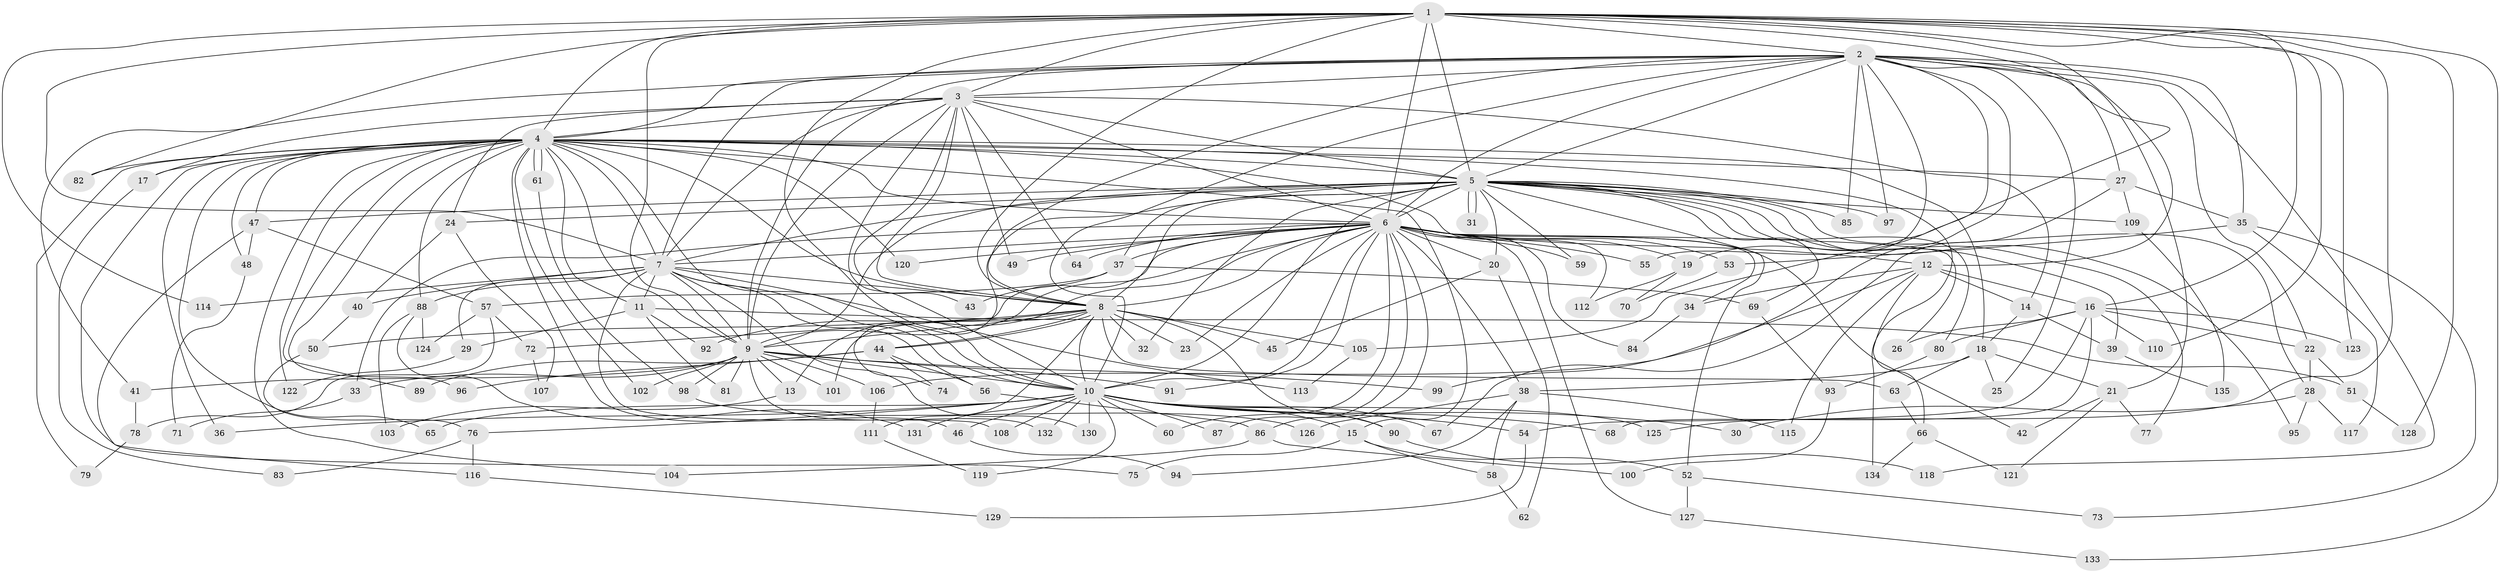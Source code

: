 // coarse degree distribution, {16: 0.024691358024691357, 27: 0.024691358024691357, 28: 0.012345679012345678, 12: 0.012345679012345678, 20: 0.024691358024691357, 18: 0.012345679012345678, 6: 0.06172839506172839, 8: 0.012345679012345678, 3: 0.2222222222222222, 4: 0.09876543209876543, 5: 0.07407407407407407, 9: 0.012345679012345678, 2: 0.3950617283950617, 1: 0.012345679012345678}
// Generated by graph-tools (version 1.1) at 2025/17/03/04/25 18:17:52]
// undirected, 135 vertices, 295 edges
graph export_dot {
graph [start="1"]
  node [color=gray90,style=filled];
  1;
  2;
  3;
  4;
  5;
  6;
  7;
  8;
  9;
  10;
  11;
  12;
  13;
  14;
  15;
  16;
  17;
  18;
  19;
  20;
  21;
  22;
  23;
  24;
  25;
  26;
  27;
  28;
  29;
  30;
  31;
  32;
  33;
  34;
  35;
  36;
  37;
  38;
  39;
  40;
  41;
  42;
  43;
  44;
  45;
  46;
  47;
  48;
  49;
  50;
  51;
  52;
  53;
  54;
  55;
  56;
  57;
  58;
  59;
  60;
  61;
  62;
  63;
  64;
  65;
  66;
  67;
  68;
  69;
  70;
  71;
  72;
  73;
  74;
  75;
  76;
  77;
  78;
  79;
  80;
  81;
  82;
  83;
  84;
  85;
  86;
  87;
  88;
  89;
  90;
  91;
  92;
  93;
  94;
  95;
  96;
  97;
  98;
  99;
  100;
  101;
  102;
  103;
  104;
  105;
  106;
  107;
  108;
  109;
  110;
  111;
  112;
  113;
  114;
  115;
  116;
  117;
  118;
  119;
  120;
  121;
  122;
  123;
  124;
  125;
  126;
  127;
  128;
  129;
  130;
  131;
  132;
  133;
  134;
  135;
  1 -- 2;
  1 -- 3;
  1 -- 4;
  1 -- 5;
  1 -- 6;
  1 -- 7;
  1 -- 8;
  1 -- 9;
  1 -- 10;
  1 -- 12;
  1 -- 16;
  1 -- 19;
  1 -- 82;
  1 -- 110;
  1 -- 114;
  1 -- 123;
  1 -- 125;
  1 -- 128;
  1 -- 133;
  2 -- 3;
  2 -- 4;
  2 -- 5;
  2 -- 6;
  2 -- 7;
  2 -- 8;
  2 -- 9;
  2 -- 10;
  2 -- 21;
  2 -- 22;
  2 -- 25;
  2 -- 27;
  2 -- 35;
  2 -- 41;
  2 -- 55;
  2 -- 85;
  2 -- 97;
  2 -- 99;
  2 -- 105;
  2 -- 118;
  3 -- 4;
  3 -- 5;
  3 -- 6;
  3 -- 7;
  3 -- 8;
  3 -- 9;
  3 -- 10;
  3 -- 14;
  3 -- 17;
  3 -- 24;
  3 -- 43;
  3 -- 49;
  3 -- 64;
  4 -- 5;
  4 -- 6;
  4 -- 7;
  4 -- 8;
  4 -- 9;
  4 -- 10;
  4 -- 11;
  4 -- 15;
  4 -- 17;
  4 -- 18;
  4 -- 27;
  4 -- 36;
  4 -- 46;
  4 -- 47;
  4 -- 48;
  4 -- 61;
  4 -- 61;
  4 -- 65;
  4 -- 75;
  4 -- 79;
  4 -- 82;
  4 -- 88;
  4 -- 89;
  4 -- 96;
  4 -- 102;
  4 -- 104;
  4 -- 112;
  4 -- 120;
  4 -- 122;
  4 -- 134;
  5 -- 6;
  5 -- 7;
  5 -- 8;
  5 -- 9;
  5 -- 10;
  5 -- 20;
  5 -- 24;
  5 -- 28;
  5 -- 31;
  5 -- 31;
  5 -- 32;
  5 -- 37;
  5 -- 39;
  5 -- 47;
  5 -- 52;
  5 -- 59;
  5 -- 69;
  5 -- 74;
  5 -- 77;
  5 -- 80;
  5 -- 85;
  5 -- 95;
  5 -- 97;
  5 -- 109;
  6 -- 7;
  6 -- 8;
  6 -- 9;
  6 -- 10;
  6 -- 12;
  6 -- 13;
  6 -- 19;
  6 -- 20;
  6 -- 23;
  6 -- 26;
  6 -- 33;
  6 -- 34;
  6 -- 37;
  6 -- 38;
  6 -- 42;
  6 -- 49;
  6 -- 53;
  6 -- 55;
  6 -- 59;
  6 -- 60;
  6 -- 64;
  6 -- 72;
  6 -- 84;
  6 -- 86;
  6 -- 87;
  6 -- 91;
  6 -- 120;
  6 -- 127;
  7 -- 8;
  7 -- 9;
  7 -- 10;
  7 -- 11;
  7 -- 29;
  7 -- 40;
  7 -- 56;
  7 -- 88;
  7 -- 108;
  7 -- 113;
  7 -- 114;
  7 -- 130;
  8 -- 9;
  8 -- 10;
  8 -- 23;
  8 -- 32;
  8 -- 44;
  8 -- 44;
  8 -- 45;
  8 -- 50;
  8 -- 63;
  8 -- 90;
  8 -- 92;
  8 -- 101;
  8 -- 105;
  8 -- 111;
  9 -- 10;
  9 -- 13;
  9 -- 33;
  9 -- 41;
  9 -- 81;
  9 -- 91;
  9 -- 98;
  9 -- 99;
  9 -- 101;
  9 -- 102;
  9 -- 106;
  9 -- 132;
  10 -- 15;
  10 -- 30;
  10 -- 36;
  10 -- 46;
  10 -- 54;
  10 -- 60;
  10 -- 65;
  10 -- 67;
  10 -- 68;
  10 -- 76;
  10 -- 87;
  10 -- 90;
  10 -- 108;
  10 -- 119;
  10 -- 125;
  10 -- 130;
  10 -- 131;
  10 -- 132;
  11 -- 29;
  11 -- 51;
  11 -- 81;
  11 -- 92;
  12 -- 14;
  12 -- 16;
  12 -- 34;
  12 -- 66;
  12 -- 106;
  12 -- 115;
  13 -- 103;
  14 -- 18;
  14 -- 39;
  15 -- 52;
  15 -- 58;
  15 -- 75;
  16 -- 22;
  16 -- 26;
  16 -- 54;
  16 -- 68;
  16 -- 80;
  16 -- 110;
  16 -- 123;
  17 -- 83;
  18 -- 21;
  18 -- 25;
  18 -- 38;
  18 -- 63;
  19 -- 70;
  19 -- 112;
  20 -- 45;
  20 -- 62;
  21 -- 42;
  21 -- 77;
  21 -- 121;
  22 -- 28;
  22 -- 51;
  24 -- 40;
  24 -- 107;
  27 -- 35;
  27 -- 67;
  27 -- 109;
  28 -- 30;
  28 -- 95;
  28 -- 117;
  29 -- 122;
  33 -- 71;
  34 -- 84;
  35 -- 53;
  35 -- 73;
  35 -- 117;
  37 -- 43;
  37 -- 57;
  37 -- 69;
  38 -- 58;
  38 -- 94;
  38 -- 115;
  38 -- 126;
  39 -- 135;
  40 -- 50;
  41 -- 78;
  44 -- 56;
  44 -- 74;
  44 -- 89;
  44 -- 96;
  46 -- 94;
  47 -- 48;
  47 -- 57;
  47 -- 116;
  48 -- 71;
  50 -- 76;
  51 -- 128;
  52 -- 73;
  52 -- 127;
  53 -- 70;
  54 -- 129;
  56 -- 86;
  57 -- 72;
  57 -- 78;
  57 -- 124;
  58 -- 62;
  61 -- 98;
  63 -- 66;
  66 -- 121;
  66 -- 134;
  69 -- 93;
  72 -- 107;
  76 -- 83;
  76 -- 116;
  78 -- 79;
  80 -- 93;
  86 -- 100;
  86 -- 104;
  88 -- 103;
  88 -- 124;
  88 -- 131;
  90 -- 118;
  93 -- 100;
  98 -- 126;
  105 -- 113;
  106 -- 111;
  109 -- 135;
  111 -- 119;
  116 -- 129;
  127 -- 133;
}
